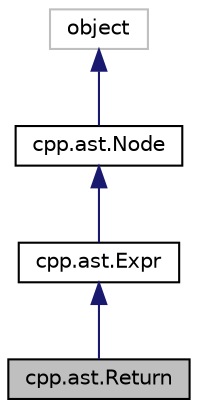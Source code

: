 digraph "cpp.ast.Return"
{
  edge [fontname="Helvetica",fontsize="10",labelfontname="Helvetica",labelfontsize="10"];
  node [fontname="Helvetica",fontsize="10",shape=record];
  Node0 [label="cpp.ast.Return",height=0.2,width=0.4,color="black", fillcolor="grey75", style="filled", fontcolor="black"];
  Node1 -> Node0 [dir="back",color="midnightblue",fontsize="10",style="solid"];
  Node1 [label="cpp.ast.Expr",height=0.2,width=0.4,color="black", fillcolor="white", style="filled",URL="$classcpp_1_1ast_1_1Expr.html"];
  Node2 -> Node1 [dir="back",color="midnightblue",fontsize="10",style="solid"];
  Node2 [label="cpp.ast.Node",height=0.2,width=0.4,color="black", fillcolor="white", style="filled",URL="$classcpp_1_1ast_1_1Node.html"];
  Node3 -> Node2 [dir="back",color="midnightblue",fontsize="10",style="solid"];
  Node3 [label="object",height=0.2,width=0.4,color="grey75", fillcolor="white", style="filled"];
}
